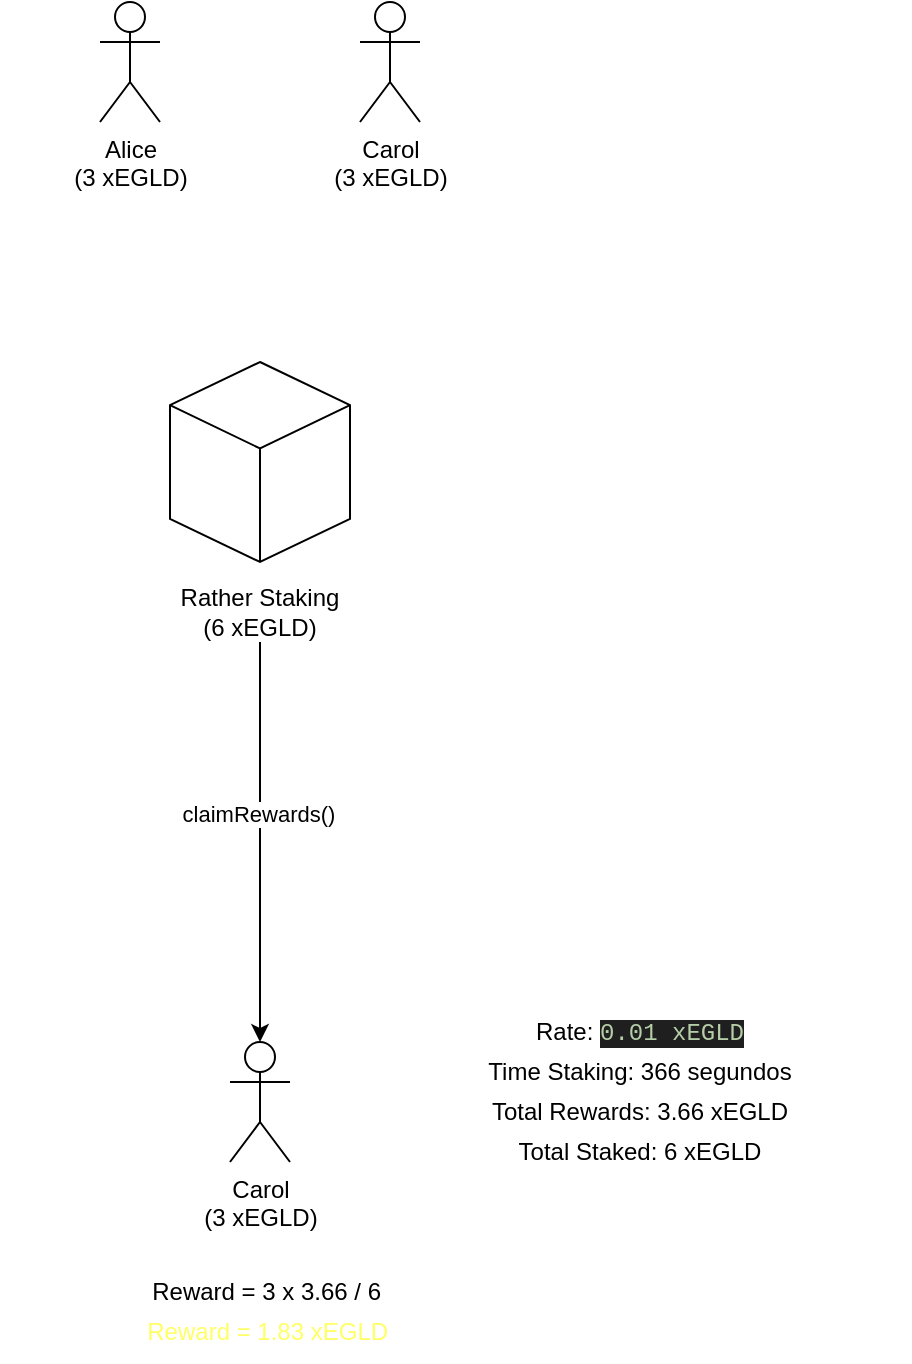 <mxfile>
    <diagram id="9zXRn1YOJkydu3qamGhx" name="Page-1">
        <mxGraphModel dx="346" dy="271" grid="1" gridSize="10" guides="1" tooltips="1" connect="1" arrows="1" fold="1" page="1" pageScale="1" pageWidth="850" pageHeight="1100" math="0" shadow="0">
            <root>
                <mxCell id="0"/>
                <mxCell id="1" parent="0"/>
                <mxCell id="2" value="Alice&lt;br&gt;(3&amp;nbsp;&lt;span style=&quot;&quot;&gt;xEGLD&lt;/span&gt;)" style="shape=umlActor;verticalLabelPosition=bottom;verticalAlign=top;html=1;outlineConnect=0;" parent="1" vertex="1">
                    <mxGeometry x="205" y="100" width="30" height="60" as="geometry"/>
                </mxCell>
                <mxCell id="4" value="Carol&lt;br&gt;(3&amp;nbsp;&lt;span style=&quot;&quot;&gt;xEGLD&lt;/span&gt;)" style="shape=umlActor;verticalLabelPosition=bottom;verticalAlign=top;html=1;outlineConnect=0;" parent="1" vertex="1">
                    <mxGeometry x="335" y="100" width="30" height="60" as="geometry"/>
                </mxCell>
                <mxCell id="6" value="" style="html=1;whiteSpace=wrap;shape=isoCube2;backgroundOutline=1;isoAngle=15;" parent="1" vertex="1">
                    <mxGeometry x="240" y="280" width="90" height="100" as="geometry"/>
                </mxCell>
                <mxCell id="9" style="edgeStyle=none;html=1;entryX=0.5;entryY=0;entryDx=0;entryDy=0;entryPerimeter=0;" parent="1" source="7" target="8" edge="1">
                    <mxGeometry relative="1" as="geometry"/>
                </mxCell>
                <mxCell id="10" value="claimRewards()" style="edgeLabel;html=1;align=center;verticalAlign=middle;resizable=0;points=[];" parent="9" vertex="1" connectable="0">
                    <mxGeometry x="-0.147" y="-1" relative="1" as="geometry">
                        <mxPoint as="offset"/>
                    </mxGeometry>
                </mxCell>
                <mxCell id="7" value="Rather Staking&lt;br&gt;(6 xEGLD)" style="text;html=1;strokeColor=none;fillColor=none;align=center;verticalAlign=middle;whiteSpace=wrap;rounded=0;" parent="1" vertex="1">
                    <mxGeometry x="240" y="390" width="90" height="30" as="geometry"/>
                </mxCell>
                <mxCell id="8" value="Carol&lt;br&gt;(3&amp;nbsp;&lt;span style=&quot;&quot;&gt;xEGLD&lt;/span&gt;)" style="shape=umlActor;verticalLabelPosition=bottom;verticalAlign=top;html=1;outlineConnect=0;" parent="1" vertex="1">
                    <mxGeometry x="270" y="620" width="30" height="60" as="geometry"/>
                </mxCell>
                <mxCell id="13" value="Rate:&amp;nbsp;&lt;span style=&quot;color: rgb(181, 206, 168); background-color: rgb(31, 31, 31); font-family: Menlo, Monaco, &amp;quot;Courier New&amp;quot;, monospace;&quot;&gt;0.01 xEGLD&lt;/span&gt;" style="text;html=1;strokeColor=none;fillColor=none;align=center;verticalAlign=middle;whiteSpace=wrap;rounded=0;" parent="1" vertex="1">
                    <mxGeometry x="340" y="600" width="270" height="30" as="geometry"/>
                </mxCell>
                <mxCell id="14" value="Time Staking: 366 segundos" style="text;html=1;strokeColor=none;fillColor=none;align=center;verticalAlign=middle;whiteSpace=wrap;rounded=0;" parent="1" vertex="1">
                    <mxGeometry x="340" y="620" width="270" height="30" as="geometry"/>
                </mxCell>
                <mxCell id="15" value="Total Rewards: 3.66 xEGLD" style="text;html=1;strokeColor=none;fillColor=none;align=center;verticalAlign=middle;whiteSpace=wrap;rounded=0;" parent="1" vertex="1">
                    <mxGeometry x="340" y="640" width="270" height="30" as="geometry"/>
                </mxCell>
                <mxCell id="16" value="Total Staked: 6 xEGLD" style="text;html=1;strokeColor=none;fillColor=none;align=center;verticalAlign=middle;whiteSpace=wrap;rounded=0;" parent="1" vertex="1">
                    <mxGeometry x="340" y="660" width="270" height="30" as="geometry"/>
                </mxCell>
                <mxCell id="17" value="Reward = 3 x 3.66 / 6&amp;nbsp;" style="text;html=1;strokeColor=none;fillColor=none;align=center;verticalAlign=middle;whiteSpace=wrap;rounded=0;" parent="1" vertex="1">
                    <mxGeometry x="155" y="730" width="270" height="30" as="geometry"/>
                </mxCell>
                <mxCell id="18" value="&lt;font color=&quot;#ffff66&quot;&gt;Reward = 1.83 xEGLD&amp;nbsp;&lt;/font&gt;" style="text;html=1;strokeColor=none;fillColor=none;align=center;verticalAlign=middle;rounded=0;" parent="1" vertex="1">
                    <mxGeometry x="155" y="750" width="270" height="30" as="geometry"/>
                </mxCell>
            </root>
        </mxGraphModel>
    </diagram>
</mxfile>
